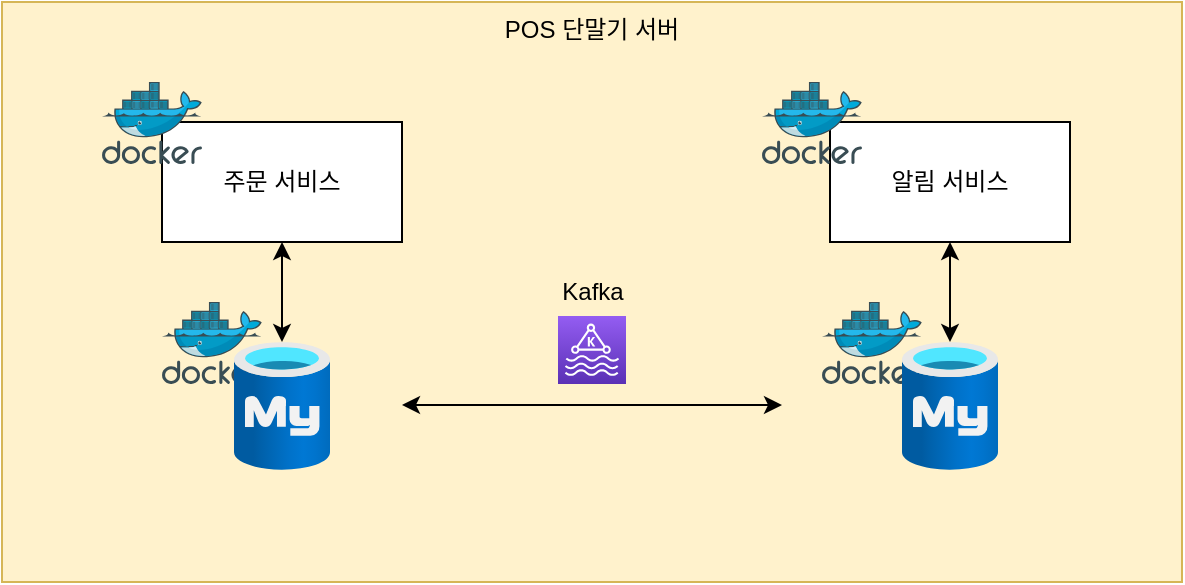 <mxfile version="14.6.9" type="github">
  <diagram id="eQVVE33Jv_LMTThVe1AR" name="Page-1">
    <mxGraphModel dx="1038" dy="580" grid="1" gridSize="10" guides="1" tooltips="1" connect="1" arrows="1" fold="1" page="1" pageScale="1" pageWidth="827" pageHeight="1169" math="0" shadow="0">
      <root>
        <mxCell id="0" />
        <mxCell id="1" parent="0" />
        <mxCell id="_S5MrxZ2PgfGh_rQurS7-11" value="POS 단말기 서버" style="rounded=0;whiteSpace=wrap;html=1;verticalAlign=top;fillColor=#fff2cc;strokeColor=#d6b656;" vertex="1" parent="1">
          <mxGeometry x="40" y="520" width="590" height="290" as="geometry" />
        </mxCell>
        <mxCell id="_S5MrxZ2PgfGh_rQurS7-1" value="주문 서비스" style="rounded=0;whiteSpace=wrap;html=1;" vertex="1" parent="1">
          <mxGeometry x="120" y="580" width="120" height="60" as="geometry" />
        </mxCell>
        <mxCell id="_S5MrxZ2PgfGh_rQurS7-2" value="알림 서비스" style="rounded=0;whiteSpace=wrap;html=1;" vertex="1" parent="1">
          <mxGeometry x="454" y="580" width="120" height="60" as="geometry" />
        </mxCell>
        <mxCell id="_S5MrxZ2PgfGh_rQurS7-3" value="" style="aspect=fixed;html=1;points=[];align=center;image;fontSize=12;image=img/lib/mscae/Docker.svg;" vertex="1" parent="1">
          <mxGeometry x="420" y="560" width="50" height="41" as="geometry" />
        </mxCell>
        <mxCell id="_S5MrxZ2PgfGh_rQurS7-4" value="" style="aspect=fixed;html=1;points=[];align=center;image;fontSize=12;image=img/lib/mscae/Docker.svg;" vertex="1" parent="1">
          <mxGeometry x="90" y="560" width="50" height="41" as="geometry" />
        </mxCell>
        <mxCell id="_S5MrxZ2PgfGh_rQurS7-7" value="" style="aspect=fixed;html=1;points=[];align=center;image;fontSize=12;image=img/lib/mscae/Docker.svg;" vertex="1" parent="1">
          <mxGeometry x="120" y="670" width="50" height="41" as="geometry" />
        </mxCell>
        <mxCell id="_S5MrxZ2PgfGh_rQurS7-8" value="" style="aspect=fixed;html=1;points=[];align=center;image;fontSize=12;image=img/lib/mscae/Docker.svg;" vertex="1" parent="1">
          <mxGeometry x="450" y="670" width="50" height="41" as="geometry" />
        </mxCell>
        <mxCell id="_S5MrxZ2PgfGh_rQurS7-9" value="" style="endArrow=classic;startArrow=classic;html=1;entryX=0.5;entryY=1;entryDx=0;entryDy=0;exitX=0.5;exitY=0;exitDx=0;exitDy=0;" edge="1" parent="1" target="_S5MrxZ2PgfGh_rQurS7-2">
          <mxGeometry width="50" height="50" relative="1" as="geometry">
            <mxPoint x="514" y="690" as="sourcePoint" />
            <mxPoint x="540" y="570" as="targetPoint" />
          </mxGeometry>
        </mxCell>
        <mxCell id="_S5MrxZ2PgfGh_rQurS7-10" value="" style="endArrow=classic;startArrow=classic;html=1;entryX=0.5;entryY=1;entryDx=0;entryDy=0;exitX=0.5;exitY=0;exitDx=0;exitDy=0;" edge="1" parent="1" target="_S5MrxZ2PgfGh_rQurS7-1">
          <mxGeometry width="50" height="50" relative="1" as="geometry">
            <mxPoint x="180" y="690" as="sourcePoint" />
            <mxPoint x="414" y="650" as="targetPoint" />
            <Array as="points" />
          </mxGeometry>
        </mxCell>
        <mxCell id="_S5MrxZ2PgfGh_rQurS7-12" value="" style="aspect=fixed;html=1;points=[];align=center;image;fontSize=12;image=img/lib/azure2/databases/Azure_Database_MySQL_Server.svg;" vertex="1" parent="1">
          <mxGeometry x="156" y="690" width="48" height="64" as="geometry" />
        </mxCell>
        <mxCell id="_S5MrxZ2PgfGh_rQurS7-13" value="" style="aspect=fixed;html=1;points=[];align=center;image;fontSize=12;image=img/lib/azure2/databases/Azure_Database_MySQL_Server.svg;" vertex="1" parent="1">
          <mxGeometry x="490" y="690" width="48" height="64" as="geometry" />
        </mxCell>
        <mxCell id="_S5MrxZ2PgfGh_rQurS7-16" value="" style="points=[[0,0,0],[0.25,0,0],[0.5,0,0],[0.75,0,0],[1,0,0],[0,1,0],[0.25,1,0],[0.5,1,0],[0.75,1,0],[1,1,0],[0,0.25,0],[0,0.5,0],[0,0.75,0],[1,0.25,0],[1,0.5,0],[1,0.75,0]];outlineConnect=0;fontColor=#232F3E;gradientColor=#945DF2;gradientDirection=north;fillColor=#5A30B5;strokeColor=#ffffff;dashed=0;verticalLabelPosition=bottom;verticalAlign=top;align=center;html=1;fontSize=12;fontStyle=0;aspect=fixed;shape=mxgraph.aws4.resourceIcon;resIcon=mxgraph.aws4.managed_streaming_for_kafka;" vertex="1" parent="1">
          <mxGeometry x="318" y="677" width="34" height="34" as="geometry" />
        </mxCell>
        <mxCell id="_S5MrxZ2PgfGh_rQurS7-18" value="" style="endArrow=classic;startArrow=classic;html=1;" edge="1" parent="1">
          <mxGeometry width="50" height="50" relative="1" as="geometry">
            <mxPoint x="240" y="721.5" as="sourcePoint" />
            <mxPoint x="430" y="721.5" as="targetPoint" />
          </mxGeometry>
        </mxCell>
        <mxCell id="_S5MrxZ2PgfGh_rQurS7-20" value="Kafka" style="text;html=1;align=center;verticalAlign=middle;resizable=0;points=[];autosize=1;strokeColor=none;" vertex="1" parent="1">
          <mxGeometry x="310" y="655" width="50" height="20" as="geometry" />
        </mxCell>
      </root>
    </mxGraphModel>
  </diagram>
</mxfile>
